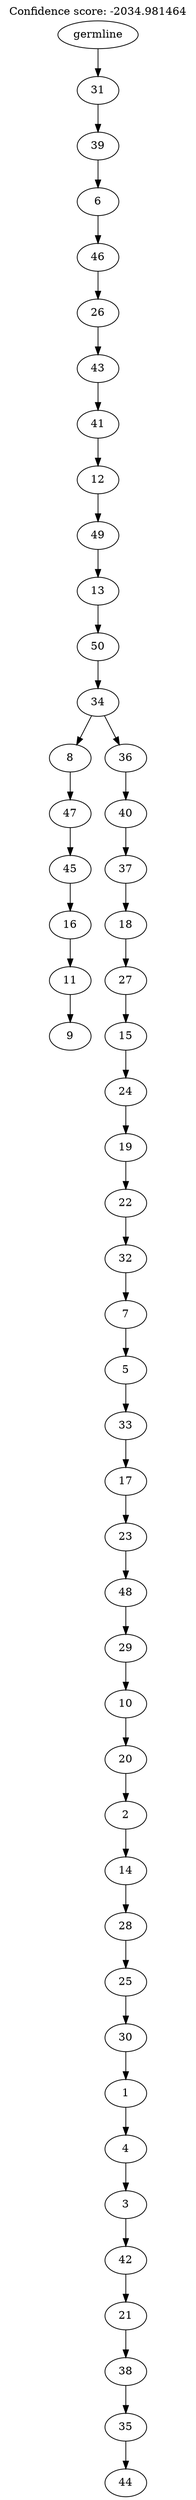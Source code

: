 digraph g {
	"49" -> "50";
	"50" [label="9"];
	"48" -> "49";
	"49" [label="11"];
	"47" -> "48";
	"48" [label="16"];
	"46" -> "47";
	"47" [label="45"];
	"45" -> "46";
	"46" [label="47"];
	"43" -> "44";
	"44" [label="44"];
	"42" -> "43";
	"43" [label="35"];
	"41" -> "42";
	"42" [label="38"];
	"40" -> "41";
	"41" [label="21"];
	"39" -> "40";
	"40" [label="42"];
	"38" -> "39";
	"39" [label="3"];
	"37" -> "38";
	"38" [label="4"];
	"36" -> "37";
	"37" [label="1"];
	"35" -> "36";
	"36" [label="30"];
	"34" -> "35";
	"35" [label="25"];
	"33" -> "34";
	"34" [label="28"];
	"32" -> "33";
	"33" [label="14"];
	"31" -> "32";
	"32" [label="2"];
	"30" -> "31";
	"31" [label="20"];
	"29" -> "30";
	"30" [label="10"];
	"28" -> "29";
	"29" [label="29"];
	"27" -> "28";
	"28" [label="48"];
	"26" -> "27";
	"27" [label="23"];
	"25" -> "26";
	"26" [label="17"];
	"24" -> "25";
	"25" [label="33"];
	"23" -> "24";
	"24" [label="5"];
	"22" -> "23";
	"23" [label="7"];
	"21" -> "22";
	"22" [label="32"];
	"20" -> "21";
	"21" [label="22"];
	"19" -> "20";
	"20" [label="19"];
	"18" -> "19";
	"19" [label="24"];
	"17" -> "18";
	"18" [label="15"];
	"16" -> "17";
	"17" [label="27"];
	"15" -> "16";
	"16" [label="18"];
	"14" -> "15";
	"15" [label="37"];
	"13" -> "14";
	"14" [label="40"];
	"12" -> "13";
	"13" [label="36"];
	"12" -> "45";
	"45" [label="8"];
	"11" -> "12";
	"12" [label="34"];
	"10" -> "11";
	"11" [label="50"];
	"9" -> "10";
	"10" [label="13"];
	"8" -> "9";
	"9" [label="49"];
	"7" -> "8";
	"8" [label="12"];
	"6" -> "7";
	"7" [label="41"];
	"5" -> "6";
	"6" [label="43"];
	"4" -> "5";
	"5" [label="26"];
	"3" -> "4";
	"4" [label="46"];
	"2" -> "3";
	"3" [label="6"];
	"1" -> "2";
	"2" [label="39"];
	"0" -> "1";
	"1" [label="31"];
	"0" [label="germline"];
	labelloc="t";
	label="Confidence score: -2034.981464";
}
